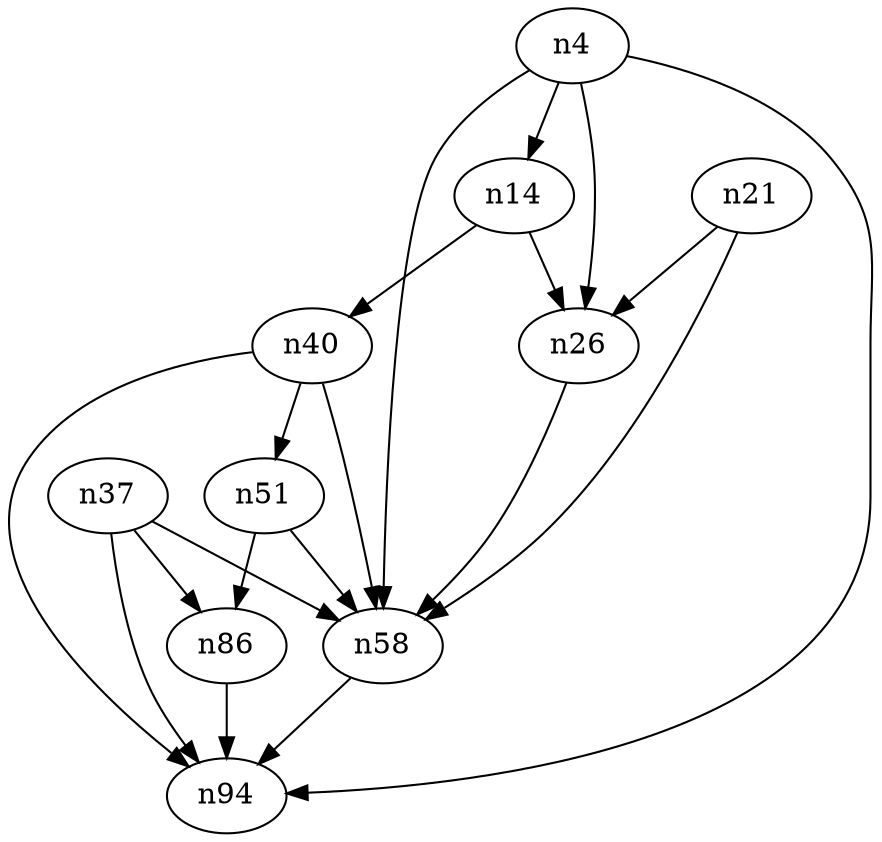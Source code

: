digraph G {
 4 [label=n4,color=black,shape=ellipse]
 14 [label=n14,color=black,shape=ellipse]
 21 [label=n21,color=black,shape=ellipse]
 26 [label=n26,color=black,shape=ellipse]
 37 [label=n37,color=black,shape=ellipse]
 40 [label=n40,color=black,shape=ellipse]
 51 [label=n51,color=black,shape=ellipse]
 58 [label=n58,color=black,shape=ellipse]
 86 [label=n86,color=black,shape=ellipse]
 94 [label=n94,color=black,shape=ellipse]
 4->14 [color=black]
 4->26 [color=black]
 4->58 [color=black]
 4->94 [color=black]
 14->26 [color=black]
 14->40 [color=black]
 21->26 [color=black]
 21->58 [color=black]
 26->58 [color=black]
 37->58 [color=black]
 37->86 [color=black]
 37->94 [color=black]
 40->51 [color=black]
 40->58 [color=black]
 40->94 [color=black]
 51->58 [color=black]
 51->86 [color=black]
 58->94 [color=black]
 86->94 [color=black]
}